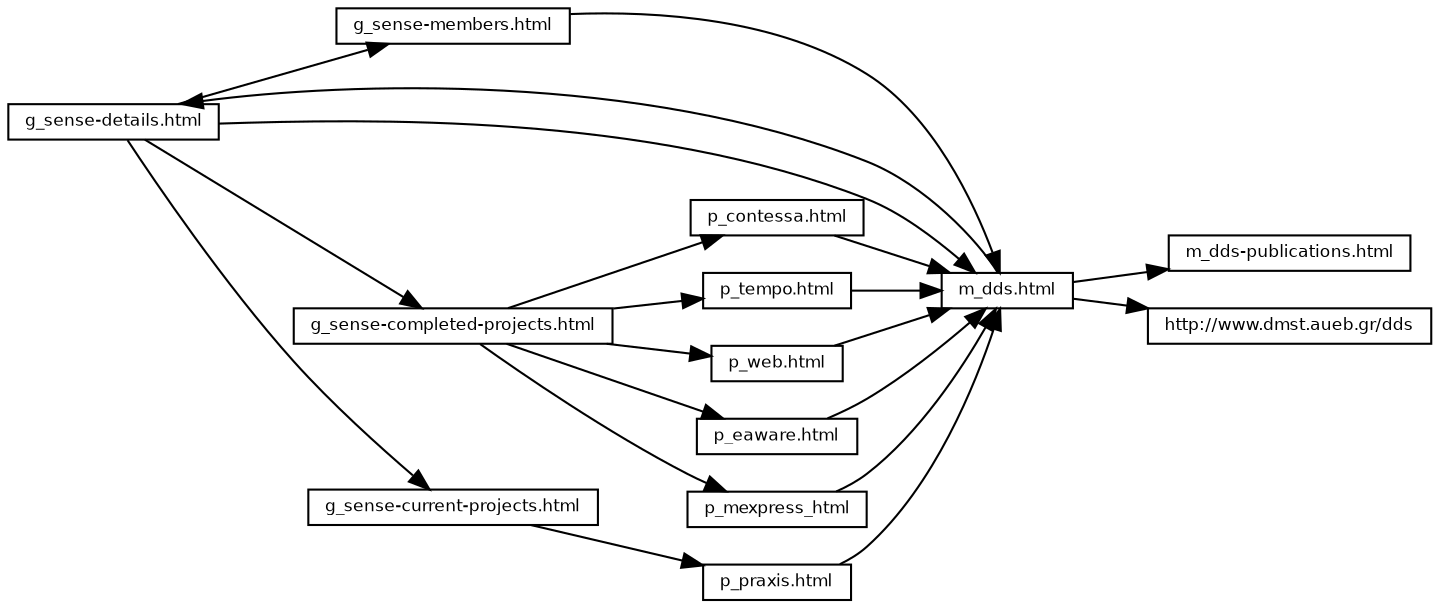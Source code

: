 #!/usr/bin/dot
# $Id$

digraph G{
	rankdir=LR;
	node [height=.15,shape=box,fontname="Helvetica",fontsize=8];
	edge [arrowhead=normal,arrowtail=none];

	g_sense_details_html [label="g_sense-details.html"];
	g_sense_members_html [label="g_sense-members.html"];
	m_dds_html [label="m_dds.html"];
	p_praxis_html [label="p_praxis.html"];
	p_contessa_html [label="p_contessa.html"];
	p_tempo_html [label="p_tempo.html"];
	p_web_html [label="p_web.html"];
	p_eaware_html [label="p_eaware.html"];
	m_dds_publications_html [label="m_dds-publications.html"];
	dds_site [label="http://www.dmst.aueb.gr/dds"];
	g_sense_completed_projects_html [label="g_sense-completed-projects.html"];
	g_sense_current_projects_html [label="g_sense-current-projects.html"];

	m_dds_html->g_sense_details_html
	m_dds_html->m_dds_publications_html
	g_sense_details_html->m_dds_html
	g_sense_details_html->g_sense_members_html
	g_sense_members_html->m_dds_html
	p_praxis_html->m_dds_html
	p_contessa_html->m_dds_html
	p_tempo_html->m_dds_html
	p_web_html->m_dds_html
	p_eaware_html->m_dds_html
	p_mexpress_html->m_dds_html
	m_dds_html->dds_site
	g_sense_completed_projects_html->p_tempo_html
	g_sense_completed_projects_html->p_web_html
	g_sense_completed_projects_html->p_eaware_html
	g_sense_completed_projects_html->p_contessa_html
	g_sense_completed_projects_html->p_mexpress_html
	g_sense_details_html->g_sense_completed_projects_html
	g_sense_details_html->g_sense_current_projects_html
	g_sense_current_projects_html->p_praxis_html
	
}
